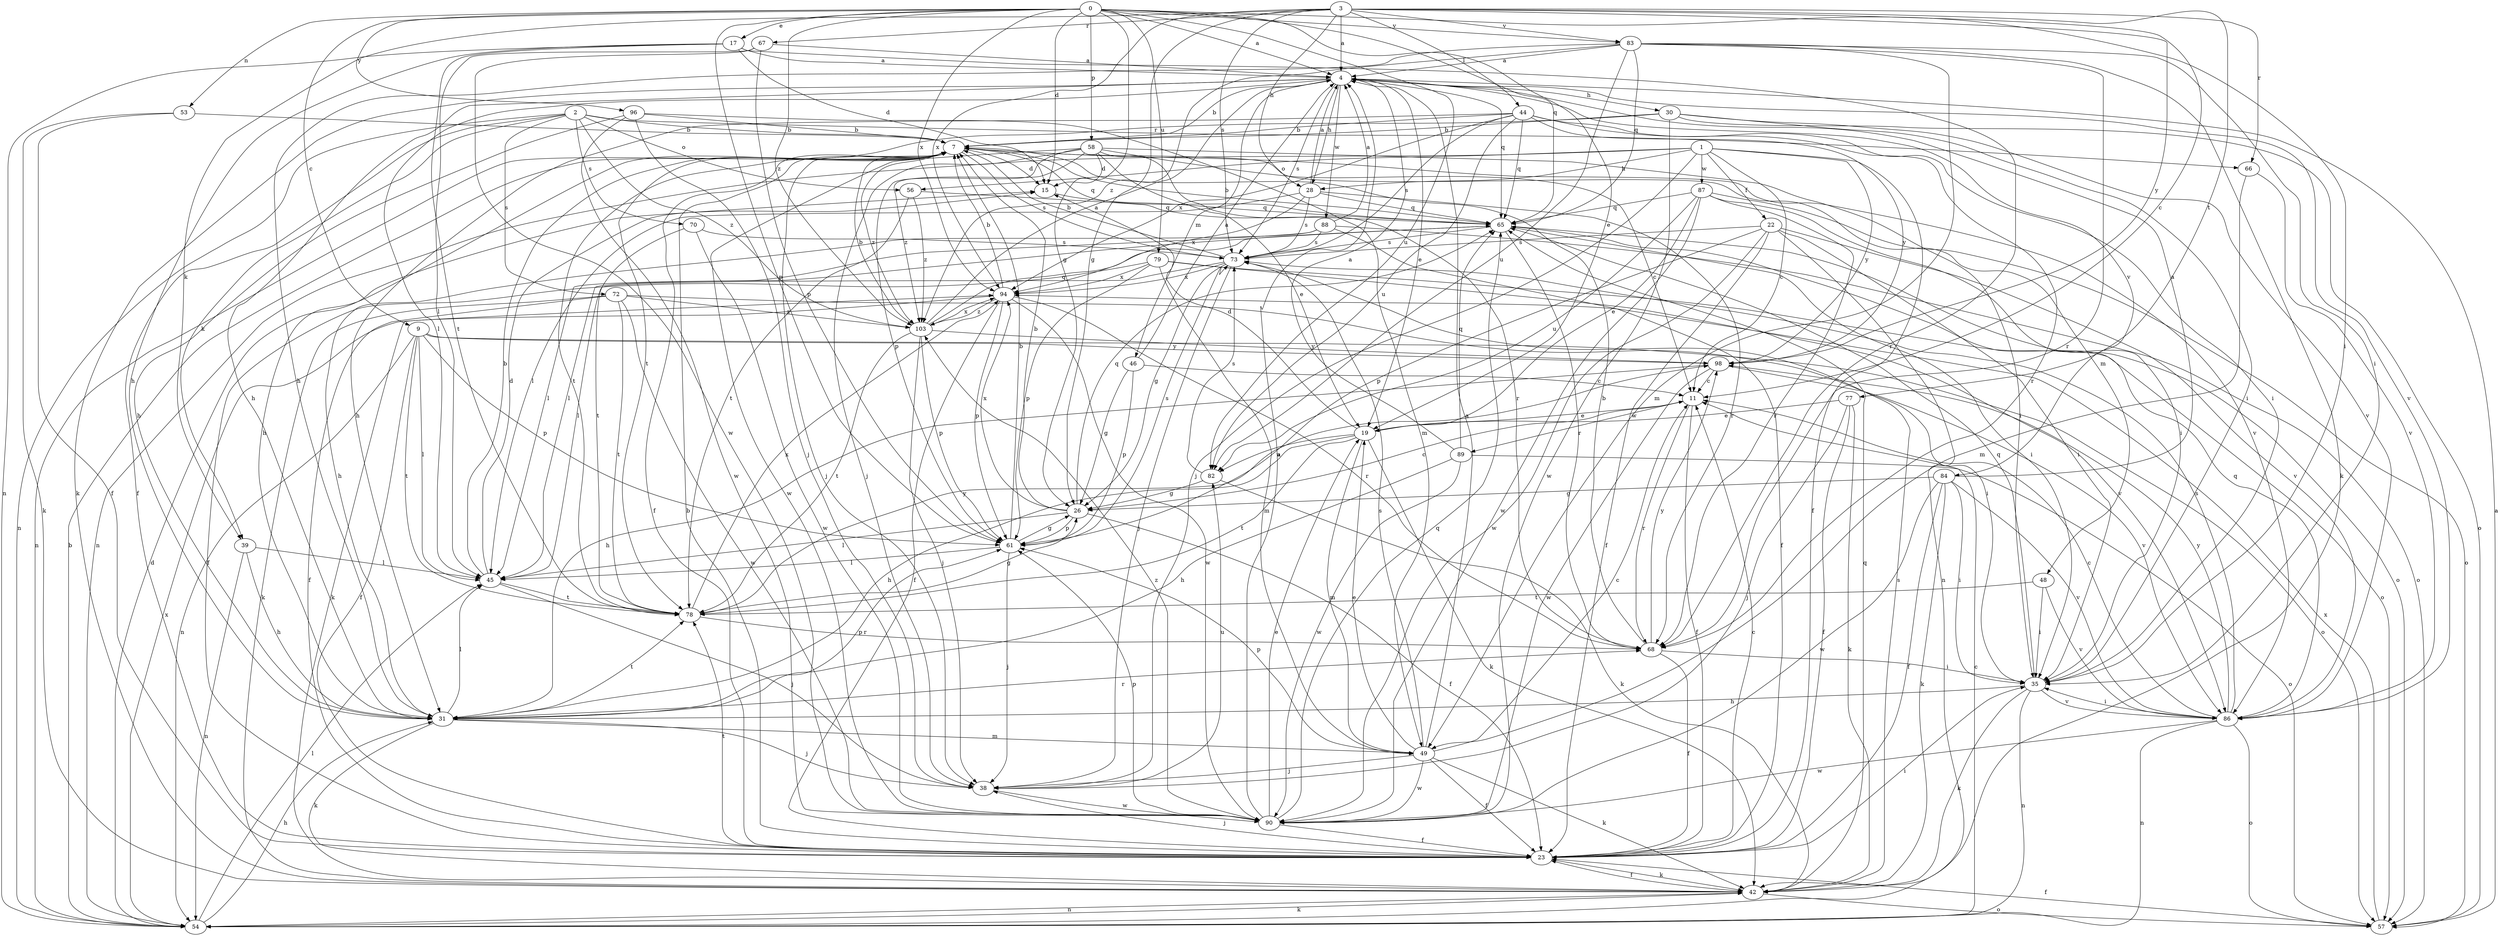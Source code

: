 strict digraph  {
0;
1;
2;
3;
4;
7;
9;
11;
15;
17;
19;
22;
23;
26;
28;
30;
31;
35;
38;
39;
42;
44;
45;
46;
48;
49;
53;
54;
56;
57;
58;
61;
65;
66;
67;
68;
70;
72;
73;
77;
78;
79;
82;
83;
84;
86;
87;
88;
89;
90;
94;
96;
98;
103;
0 -> 4  [label=a];
0 -> 9  [label=c];
0 -> 15  [label=d];
0 -> 17  [label=e];
0 -> 19  [label=e];
0 -> 26  [label=g];
0 -> 35  [label=i];
0 -> 53  [label=n];
0 -> 58  [label=p];
0 -> 61  [label=p];
0 -> 65  [label=q];
0 -> 79  [label=u];
0 -> 82  [label=u];
0 -> 83  [label=v];
0 -> 94  [label=x];
0 -> 96  [label=y];
0 -> 103  [label=z];
1 -> 11  [label=c];
1 -> 22  [label=f];
1 -> 23  [label=f];
1 -> 28  [label=h];
1 -> 38  [label=j];
1 -> 54  [label=n];
1 -> 56  [label=o];
1 -> 87  [label=w];
1 -> 98  [label=y];
2 -> 7  [label=b];
2 -> 23  [label=f];
2 -> 39  [label=k];
2 -> 54  [label=n];
2 -> 56  [label=o];
2 -> 66  [label=r];
2 -> 70  [label=s];
2 -> 72  [label=s];
2 -> 103  [label=z];
3 -> 4  [label=a];
3 -> 11  [label=c];
3 -> 26  [label=g];
3 -> 28  [label=h];
3 -> 39  [label=k];
3 -> 44  [label=l];
3 -> 66  [label=r];
3 -> 67  [label=r];
3 -> 73  [label=s];
3 -> 77  [label=t];
3 -> 83  [label=v];
3 -> 94  [label=x];
3 -> 98  [label=y];
4 -> 7  [label=b];
4 -> 19  [label=e];
4 -> 28  [label=h];
4 -> 30  [label=h];
4 -> 31  [label=h];
4 -> 42  [label=k];
4 -> 45  [label=l];
4 -> 46  [label=m];
4 -> 65  [label=q];
4 -> 73  [label=s];
4 -> 84  [label=v];
4 -> 86  [label=v];
4 -> 88  [label=w];
7 -> 15  [label=d];
7 -> 23  [label=f];
7 -> 31  [label=h];
7 -> 38  [label=j];
7 -> 48  [label=m];
7 -> 54  [label=n];
7 -> 65  [label=q];
7 -> 73  [label=s];
7 -> 78  [label=t];
7 -> 86  [label=v];
7 -> 103  [label=z];
9 -> 23  [label=f];
9 -> 45  [label=l];
9 -> 54  [label=n];
9 -> 57  [label=o];
9 -> 61  [label=p];
9 -> 78  [label=t];
9 -> 98  [label=y];
11 -> 19  [label=e];
11 -> 23  [label=f];
11 -> 68  [label=r];
11 -> 89  [label=w];
15 -> 65  [label=q];
17 -> 4  [label=a];
17 -> 15  [label=d];
17 -> 31  [label=h];
17 -> 54  [label=n];
17 -> 68  [label=r];
17 -> 78  [label=t];
19 -> 15  [label=d];
19 -> 31  [label=h];
19 -> 42  [label=k];
19 -> 49  [label=m];
19 -> 78  [label=t];
19 -> 82  [label=u];
22 -> 23  [label=f];
22 -> 35  [label=i];
22 -> 54  [label=n];
22 -> 61  [label=p];
22 -> 73  [label=s];
22 -> 86  [label=v];
22 -> 90  [label=w];
23 -> 7  [label=b];
23 -> 11  [label=c];
23 -> 35  [label=i];
23 -> 38  [label=j];
23 -> 42  [label=k];
23 -> 78  [label=t];
26 -> 7  [label=b];
26 -> 11  [label=c];
26 -> 23  [label=f];
26 -> 45  [label=l];
26 -> 61  [label=p];
26 -> 65  [label=q];
26 -> 94  [label=x];
28 -> 4  [label=a];
28 -> 45  [label=l];
28 -> 65  [label=q];
28 -> 68  [label=r];
28 -> 73  [label=s];
28 -> 94  [label=x];
30 -> 7  [label=b];
30 -> 35  [label=i];
30 -> 57  [label=o];
30 -> 78  [label=t];
30 -> 86  [label=v];
30 -> 90  [label=w];
31 -> 38  [label=j];
31 -> 42  [label=k];
31 -> 45  [label=l];
31 -> 49  [label=m];
31 -> 61  [label=p];
31 -> 68  [label=r];
31 -> 78  [label=t];
35 -> 31  [label=h];
35 -> 42  [label=k];
35 -> 54  [label=n];
35 -> 65  [label=q];
35 -> 86  [label=v];
38 -> 82  [label=u];
38 -> 90  [label=w];
39 -> 31  [label=h];
39 -> 45  [label=l];
39 -> 54  [label=n];
42 -> 23  [label=f];
42 -> 54  [label=n];
42 -> 57  [label=o];
42 -> 65  [label=q];
42 -> 73  [label=s];
44 -> 7  [label=b];
44 -> 31  [label=h];
44 -> 35  [label=i];
44 -> 65  [label=q];
44 -> 68  [label=r];
44 -> 73  [label=s];
44 -> 82  [label=u];
44 -> 94  [label=x];
44 -> 98  [label=y];
45 -> 7  [label=b];
45 -> 15  [label=d];
45 -> 38  [label=j];
45 -> 78  [label=t];
46 -> 4  [label=a];
46 -> 11  [label=c];
46 -> 26  [label=g];
46 -> 61  [label=p];
48 -> 35  [label=i];
48 -> 78  [label=t];
48 -> 86  [label=v];
49 -> 4  [label=a];
49 -> 11  [label=c];
49 -> 19  [label=e];
49 -> 23  [label=f];
49 -> 38  [label=j];
49 -> 42  [label=k];
49 -> 61  [label=p];
49 -> 73  [label=s];
49 -> 90  [label=w];
53 -> 7  [label=b];
53 -> 23  [label=f];
53 -> 42  [label=k];
54 -> 7  [label=b];
54 -> 11  [label=c];
54 -> 15  [label=d];
54 -> 31  [label=h];
54 -> 42  [label=k];
54 -> 45  [label=l];
54 -> 94  [label=x];
56 -> 65  [label=q];
56 -> 78  [label=t];
56 -> 103  [label=z];
57 -> 4  [label=a];
57 -> 23  [label=f];
57 -> 94  [label=x];
58 -> 11  [label=c];
58 -> 15  [label=d];
58 -> 19  [label=e];
58 -> 35  [label=i];
58 -> 38  [label=j];
58 -> 61  [label=p];
58 -> 68  [label=r];
58 -> 90  [label=w];
58 -> 103  [label=z];
61 -> 7  [label=b];
61 -> 26  [label=g];
61 -> 38  [label=j];
61 -> 45  [label=l];
61 -> 73  [label=s];
65 -> 7  [label=b];
65 -> 35  [label=i];
65 -> 45  [label=l];
65 -> 57  [label=o];
65 -> 68  [label=r];
65 -> 73  [label=s];
66 -> 49  [label=m];
66 -> 86  [label=v];
67 -> 4  [label=a];
67 -> 45  [label=l];
67 -> 61  [label=p];
67 -> 90  [label=w];
68 -> 7  [label=b];
68 -> 23  [label=f];
68 -> 35  [label=i];
68 -> 98  [label=y];
70 -> 73  [label=s];
70 -> 78  [label=t];
70 -> 90  [label=w];
72 -> 23  [label=f];
72 -> 35  [label=i];
72 -> 42  [label=k];
72 -> 78  [label=t];
72 -> 90  [label=w];
72 -> 103  [label=z];
73 -> 7  [label=b];
73 -> 26  [label=g];
73 -> 38  [label=j];
73 -> 45  [label=l];
73 -> 94  [label=x];
77 -> 19  [label=e];
77 -> 23  [label=f];
77 -> 38  [label=j];
77 -> 42  [label=k];
78 -> 26  [label=g];
78 -> 68  [label=r];
78 -> 94  [label=x];
78 -> 98  [label=y];
79 -> 23  [label=f];
79 -> 49  [label=m];
79 -> 57  [label=o];
79 -> 61  [label=p];
79 -> 86  [label=v];
79 -> 94  [label=x];
82 -> 26  [label=g];
82 -> 42  [label=k];
82 -> 73  [label=s];
83 -> 4  [label=a];
83 -> 31  [label=h];
83 -> 35  [label=i];
83 -> 42  [label=k];
83 -> 49  [label=m];
83 -> 65  [label=q];
83 -> 68  [label=r];
83 -> 82  [label=u];
83 -> 103  [label=z];
84 -> 4  [label=a];
84 -> 23  [label=f];
84 -> 26  [label=g];
84 -> 35  [label=i];
84 -> 42  [label=k];
84 -> 86  [label=v];
84 -> 90  [label=w];
86 -> 11  [label=c];
86 -> 35  [label=i];
86 -> 54  [label=n];
86 -> 57  [label=o];
86 -> 65  [label=q];
86 -> 73  [label=s];
86 -> 90  [label=w];
86 -> 98  [label=y];
87 -> 19  [label=e];
87 -> 35  [label=i];
87 -> 57  [label=o];
87 -> 65  [label=q];
87 -> 68  [label=r];
87 -> 82  [label=u];
87 -> 90  [label=w];
88 -> 4  [label=a];
88 -> 23  [label=f];
88 -> 31  [label=h];
88 -> 45  [label=l];
88 -> 57  [label=o];
88 -> 73  [label=s];
89 -> 4  [label=a];
89 -> 31  [label=h];
89 -> 57  [label=o];
89 -> 65  [label=q];
89 -> 90  [label=w];
90 -> 4  [label=a];
90 -> 19  [label=e];
90 -> 23  [label=f];
90 -> 61  [label=p];
90 -> 65  [label=q];
90 -> 103  [label=z];
94 -> 7  [label=b];
94 -> 23  [label=f];
94 -> 42  [label=k];
94 -> 61  [label=p];
94 -> 68  [label=r];
94 -> 90  [label=w];
94 -> 103  [label=z];
96 -> 7  [label=b];
96 -> 31  [label=h];
96 -> 38  [label=j];
96 -> 49  [label=m];
96 -> 90  [label=w];
98 -> 11  [label=c];
98 -> 31  [label=h];
98 -> 86  [label=v];
98 -> 90  [label=w];
103 -> 4  [label=a];
103 -> 7  [label=b];
103 -> 38  [label=j];
103 -> 61  [label=p];
103 -> 65  [label=q];
103 -> 78  [label=t];
103 -> 94  [label=x];
103 -> 98  [label=y];
}

